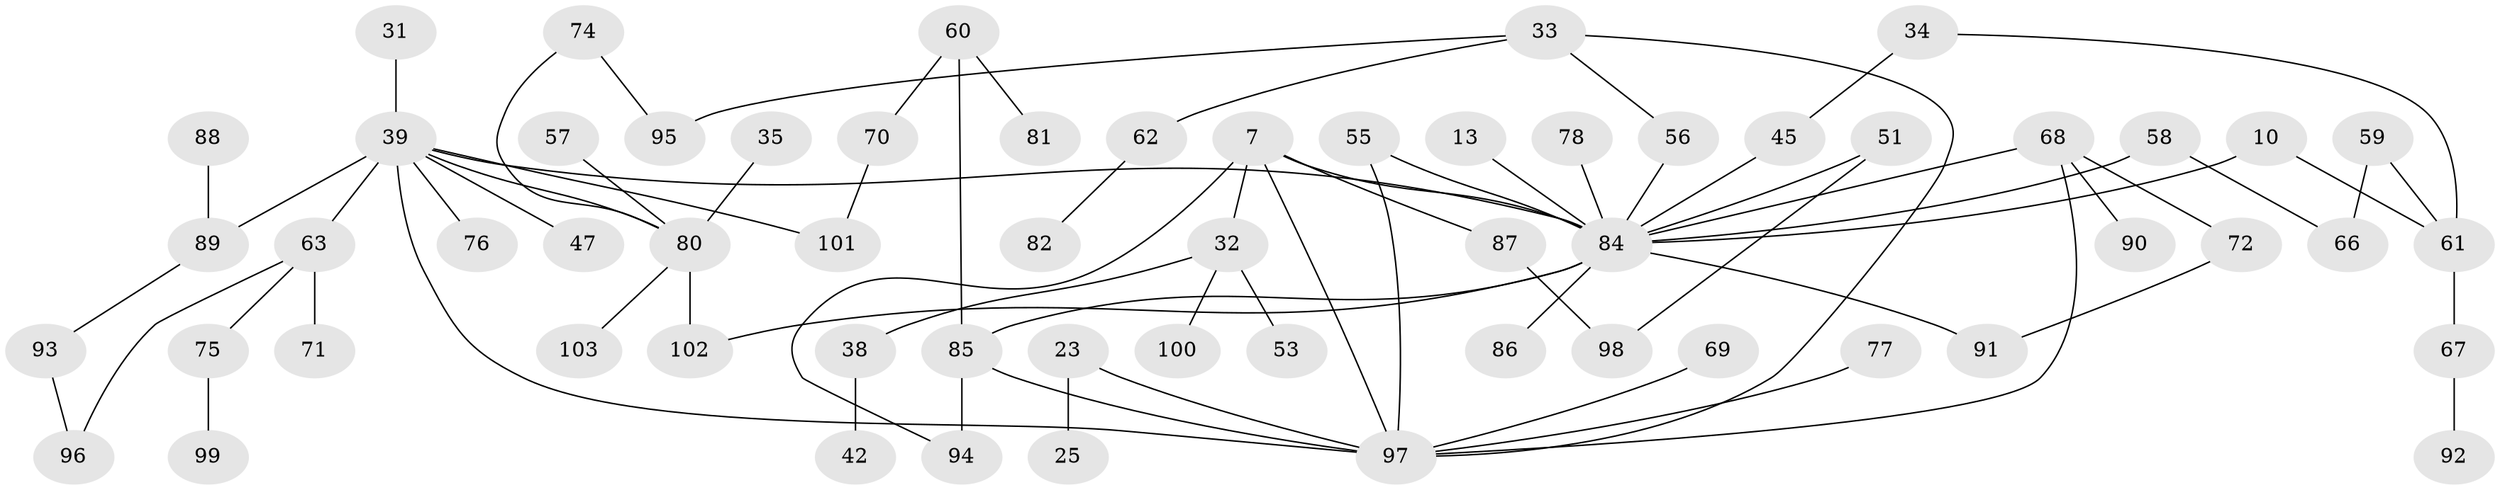 // original degree distribution, {4: 0.06796116504854369, 8: 0.009708737864077669, 3: 0.17475728155339806, 2: 0.3883495145631068, 6: 0.02912621359223301, 7: 0.019417475728155338, 1: 0.2815533980582524, 5: 0.02912621359223301}
// Generated by graph-tools (version 1.1) at 2025/45/03/04/25 21:45:48]
// undirected, 61 vertices, 74 edges
graph export_dot {
graph [start="1"]
  node [color=gray90,style=filled];
  7;
  10;
  13;
  23;
  25;
  31;
  32;
  33;
  34;
  35;
  38;
  39 [super="+9+2"];
  42;
  45;
  47;
  51;
  53;
  55;
  56;
  57;
  58;
  59;
  60;
  61 [super="+50"];
  62;
  63 [super="+16"];
  66;
  67;
  68 [super="+44"];
  69;
  70;
  71;
  72;
  74;
  75;
  76 [super="+5"];
  77;
  78;
  80 [super="+54+79+22"];
  81;
  82;
  84 [super="+37+64+48+83"];
  85 [super="+65"];
  86;
  87 [super="+27"];
  88;
  89 [super="+8+14+73"];
  90;
  91;
  92;
  93;
  94 [super="+30"];
  95;
  96;
  97 [super="+49"];
  98;
  99;
  100;
  101;
  102;
  103;
  7 -- 32;
  7 -- 87 [weight=2];
  7 -- 94;
  7 -- 97;
  7 -- 84 [weight=2];
  10 -- 61;
  10 -- 84;
  13 -- 84;
  23 -- 25;
  23 -- 97;
  31 -- 39;
  32 -- 38;
  32 -- 53;
  32 -- 100;
  33 -- 56;
  33 -- 62;
  33 -- 95;
  33 -- 97;
  34 -- 45;
  34 -- 61;
  35 -- 80;
  38 -- 42;
  39 -- 101;
  39 -- 47;
  39 -- 89 [weight=3];
  39 -- 63;
  39 -- 97;
  39 -- 80;
  39 -- 76;
  39 -- 84 [weight=3];
  45 -- 84;
  51 -- 98;
  51 -- 84;
  55 -- 97;
  55 -- 84;
  56 -- 84;
  57 -- 80;
  58 -- 66;
  58 -- 84;
  59 -- 66;
  59 -- 61;
  60 -- 70;
  60 -- 81;
  60 -- 85;
  61 -- 67;
  62 -- 82;
  63 -- 71;
  63 -- 96;
  63 -- 75;
  67 -- 92;
  68 -- 97;
  68 -- 84;
  68 -- 72;
  68 -- 90;
  69 -- 97;
  70 -- 101;
  72 -- 91;
  74 -- 95;
  74 -- 80;
  75 -- 99;
  77 -- 97;
  78 -- 84;
  80 -- 102;
  80 -- 103;
  84 -- 102;
  84 -- 86;
  84 -- 91;
  84 -- 85;
  85 -- 97 [weight=2];
  85 -- 94;
  87 -- 98;
  88 -- 89;
  89 -- 93;
  93 -- 96;
}
